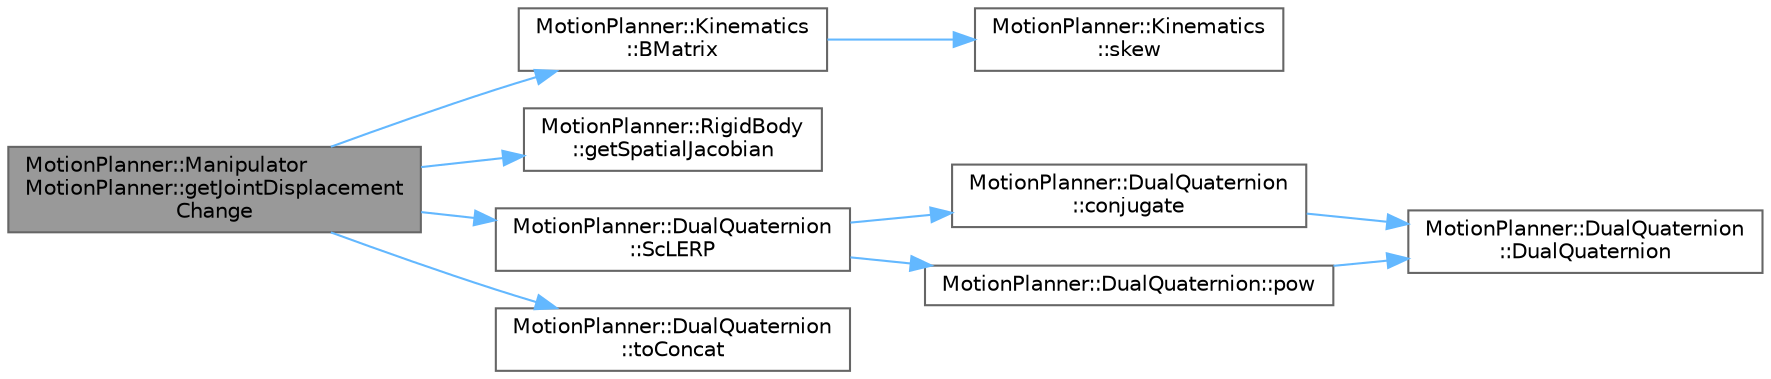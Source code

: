 digraph "MotionPlanner::ManipulatorMotionPlanner::getJointDisplacementChange"
{
 // LATEX_PDF_SIZE
  bgcolor="transparent";
  edge [fontname=Helvetica,fontsize=10,labelfontname=Helvetica,labelfontsize=10];
  node [fontname=Helvetica,fontsize=10,shape=box,height=0.2,width=0.4];
  rankdir="LR";
  Node1 [label="MotionPlanner::Manipulator\lMotionPlanner::getJointDisplacement\lChange",height=0.2,width=0.4,color="gray40", fillcolor="grey60", style="filled", fontcolor="black",tooltip=" "];
  Node1 -> Node2 [color="steelblue1",style="solid"];
  Node2 [label="MotionPlanner::Kinematics\l::BMatrix",height=0.2,width=0.4,color="grey40", fillcolor="white", style="filled",URL="$namespace_motion_planner_1_1_kinematics.html#afc8cc192134d01ef289f8588825907ca",tooltip=" "];
  Node2 -> Node3 [color="steelblue1",style="solid"];
  Node3 [label="MotionPlanner::Kinematics\l::skew",height=0.2,width=0.4,color="grey40", fillcolor="white", style="filled",URL="$namespace_motion_planner_1_1_kinematics.html#a35be98501567026badfaa3995595171f",tooltip=" "];
  Node1 -> Node4 [color="steelblue1",style="solid"];
  Node4 [label="MotionPlanner::RigidBody\l::getSpatialJacobian",height=0.2,width=0.4,color="grey40", fillcolor="white", style="filled",URL="$class_motion_planner_1_1_rigid_body.html#a74df546a835c7f449cc3e5c8defed9ac",tooltip=" "];
  Node1 -> Node5 [color="steelblue1",style="solid"];
  Node5 [label="MotionPlanner::DualQuaternion\l::ScLERP",height=0.2,width=0.4,color="grey40", fillcolor="white", style="filled",URL="$class_motion_planner_1_1_dual_quaternion.html#a692107a6835968fb192faa6f09d82657",tooltip=" "];
  Node5 -> Node6 [color="steelblue1",style="solid"];
  Node6 [label="MotionPlanner::DualQuaternion\l::conjugate",height=0.2,width=0.4,color="grey40", fillcolor="white", style="filled",URL="$class_motion_planner_1_1_dual_quaternion.html#aa9af3b5df2a7fe6f7575f388d9c14b34",tooltip=" "];
  Node6 -> Node7 [color="steelblue1",style="solid"];
  Node7 [label="MotionPlanner::DualQuaternion\l::DualQuaternion",height=0.2,width=0.4,color="grey40", fillcolor="white", style="filled",URL="$class_motion_planner_1_1_dual_quaternion.html#a595fe97cf68e81a573313a3d063f95fc",tooltip=" "];
  Node5 -> Node8 [color="steelblue1",style="solid"];
  Node8 [label="MotionPlanner::DualQuaternion::pow",height=0.2,width=0.4,color="grey40", fillcolor="white", style="filled",URL="$class_motion_planner_1_1_dual_quaternion.html#a7c7204690164403f741bc13989c692a4",tooltip=" "];
  Node8 -> Node7 [color="steelblue1",style="solid"];
  Node1 -> Node9 [color="steelblue1",style="solid"];
  Node9 [label="MotionPlanner::DualQuaternion\l::toConcat",height=0.2,width=0.4,color="grey40", fillcolor="white", style="filled",URL="$class_motion_planner_1_1_dual_quaternion.html#a3c17e73dd15a659de74675bc663852f4",tooltip=" "];
}
